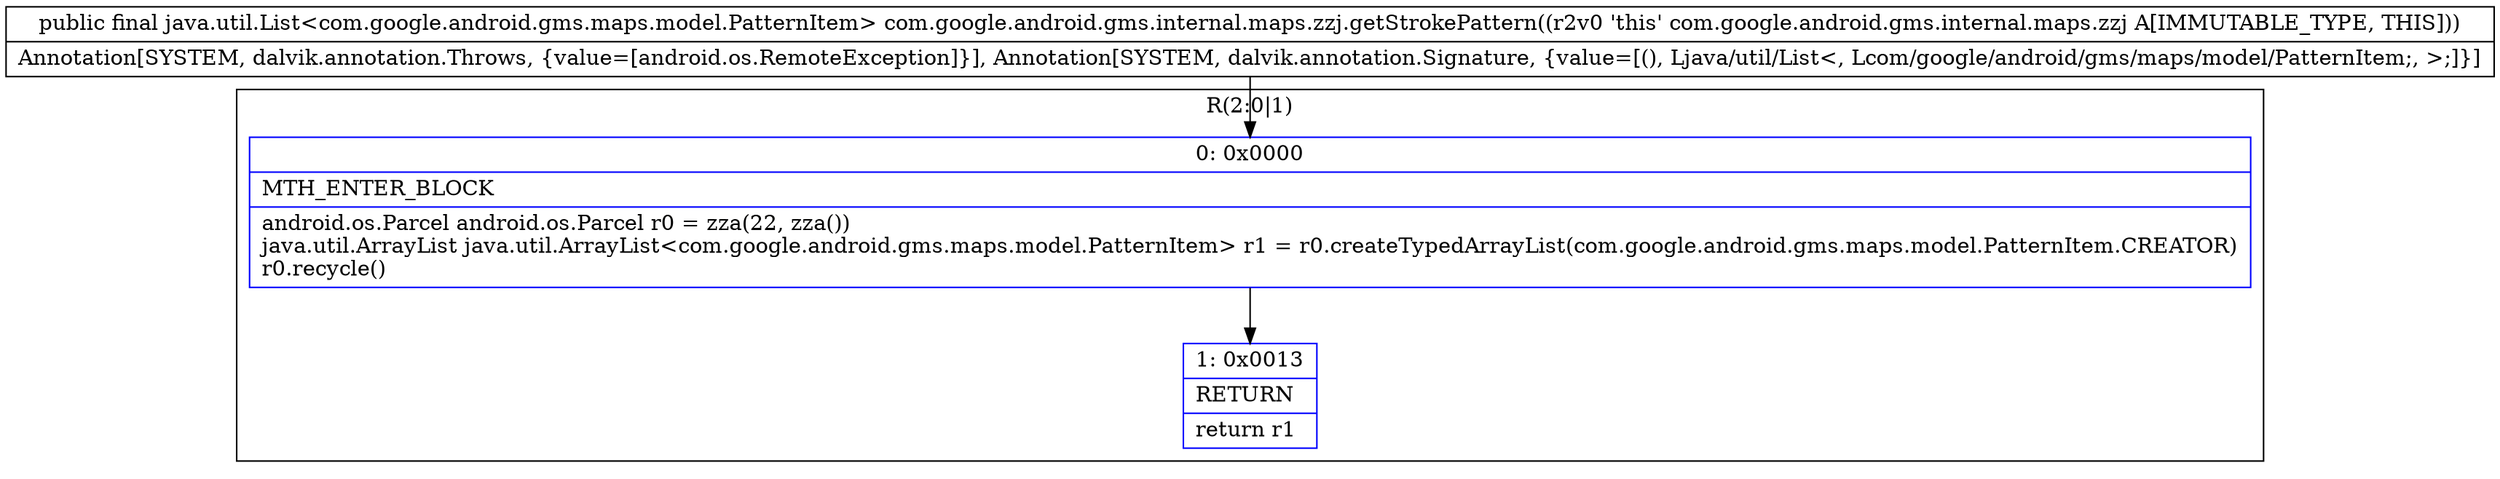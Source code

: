 digraph "CFG forcom.google.android.gms.internal.maps.zzj.getStrokePattern()Ljava\/util\/List;" {
subgraph cluster_Region_788670958 {
label = "R(2:0|1)";
node [shape=record,color=blue];
Node_0 [shape=record,label="{0\:\ 0x0000|MTH_ENTER_BLOCK\l|android.os.Parcel android.os.Parcel r0 = zza(22, zza())\ljava.util.ArrayList java.util.ArrayList\<com.google.android.gms.maps.model.PatternItem\> r1 = r0.createTypedArrayList(com.google.android.gms.maps.model.PatternItem.CREATOR)\lr0.recycle()\l}"];
Node_1 [shape=record,label="{1\:\ 0x0013|RETURN\l|return r1\l}"];
}
MethodNode[shape=record,label="{public final java.util.List\<com.google.android.gms.maps.model.PatternItem\> com.google.android.gms.internal.maps.zzj.getStrokePattern((r2v0 'this' com.google.android.gms.internal.maps.zzj A[IMMUTABLE_TYPE, THIS]))  | Annotation[SYSTEM, dalvik.annotation.Throws, \{value=[android.os.RemoteException]\}], Annotation[SYSTEM, dalvik.annotation.Signature, \{value=[(), Ljava\/util\/List\<, Lcom\/google\/android\/gms\/maps\/model\/PatternItem;, \>;]\}]\l}"];
MethodNode -> Node_0;
Node_0 -> Node_1;
}

